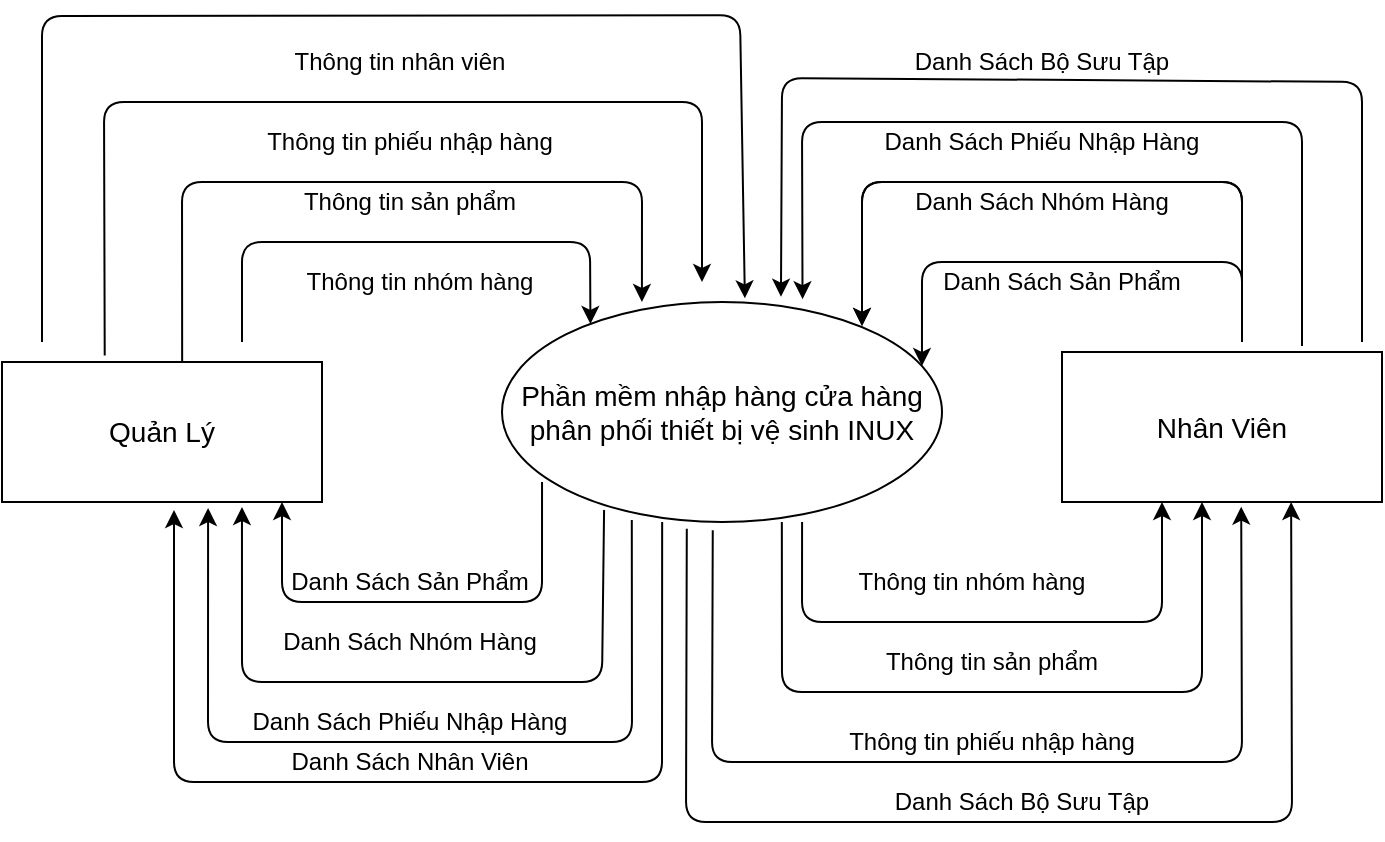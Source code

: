 <mxfile version="13.6.9" type="device"><diagram id="2A6FBW6yBZDBln0oNt5t" name="Page-1"><mxGraphModel dx="1021" dy="542" grid="1" gridSize="10" guides="1" tooltips="1" connect="1" arrows="1" fold="1" page="1" pageScale="1" pageWidth="827" pageHeight="1169" math="0" shadow="0"><root><mxCell id="0"/><mxCell id="1" parent="0"/><mxCell id="mTeRqC5lW75fGUgjefmi-1" value="&lt;font style=&quot;font-size: 14px&quot;&gt;Phần mềm nhập hàng cửa hàng phân phối thiết bị vệ sinh INUX&lt;br&gt;&lt;/font&gt;" style="ellipse;whiteSpace=wrap;html=1;" vertex="1" parent="1"><mxGeometry x="390" y="290" width="220" height="110" as="geometry"/></mxCell><mxCell id="mTeRqC5lW75fGUgjefmi-2" value="&lt;font style=&quot;font-size: 14px&quot;&gt;Quản Lý&lt;/font&gt;" style="rounded=0;whiteSpace=wrap;html=1;" vertex="1" parent="1"><mxGeometry x="140" y="320" width="160" height="70" as="geometry"/></mxCell><mxCell id="mTeRqC5lW75fGUgjefmi-3" value="&lt;font style=&quot;font-size: 14px&quot;&gt;Nhân Viên&lt;/font&gt;" style="rounded=0;whiteSpace=wrap;html=1;" vertex="1" parent="1"><mxGeometry x="670" y="315" width="160" height="75" as="geometry"/></mxCell><mxCell id="mTeRqC5lW75fGUgjefmi-5" value="" style="endArrow=classic;html=1;entryX=0.875;entryY=1;entryDx=0;entryDy=0;entryPerimeter=0;exitX=0.232;exitY=0.945;exitDx=0;exitDy=0;exitPerimeter=0;" edge="1" parent="1" source="mTeRqC5lW75fGUgjefmi-1"><mxGeometry width="50" height="50" relative="1" as="geometry"><mxPoint x="440" y="410" as="sourcePoint"/><mxPoint x="259.98" y="392.52" as="targetPoint"/><Array as="points"><mxPoint x="440" y="480"/><mxPoint x="380" y="480"/><mxPoint x="260" y="480"/></Array></mxGeometry></mxCell><mxCell id="mTeRqC5lW75fGUgjefmi-6" value="" style="endArrow=classic;html=1;entryX=0.875;entryY=1;entryDx=0;entryDy=0;entryPerimeter=0;exitX=0.091;exitY=0.818;exitDx=0;exitDy=0;exitPerimeter=0;" edge="1" parent="1"><mxGeometry width="50" height="50" relative="1" as="geometry"><mxPoint x="410.02" y="379.98" as="sourcePoint"/><mxPoint x="280" y="390" as="targetPoint"/><Array as="points"><mxPoint x="410" y="440"/><mxPoint x="280" y="440"/></Array></mxGeometry></mxCell><mxCell id="mTeRqC5lW75fGUgjefmi-8" value="Danh Sách Sản Phẩm" style="text;html=1;strokeColor=none;fillColor=none;align=center;verticalAlign=middle;whiteSpace=wrap;rounded=0;" vertex="1" parent="1"><mxGeometry x="274" y="420" width="140" height="20" as="geometry"/></mxCell><mxCell id="mTeRqC5lW75fGUgjefmi-11" value="Danh Sách Nhóm Hàng" style="text;html=1;strokeColor=none;fillColor=none;align=center;verticalAlign=middle;whiteSpace=wrap;rounded=0;" vertex="1" parent="1"><mxGeometry x="274" y="450" width="140" height="20" as="geometry"/></mxCell><mxCell id="mTeRqC5lW75fGUgjefmi-13" value="" style="endArrow=classic;html=1;entryX=0.644;entryY=1.043;entryDx=0;entryDy=0;entryPerimeter=0;exitX=0.295;exitY=0.991;exitDx=0;exitDy=0;exitPerimeter=0;" edge="1" parent="1" source="mTeRqC5lW75fGUgjefmi-1" target="mTeRqC5lW75fGUgjefmi-2"><mxGeometry width="50" height="50" relative="1" as="geometry"><mxPoint x="376.02" y="450" as="sourcePoint"/><mxPoint x="246" y="460.02" as="targetPoint"/><Array as="points"><mxPoint x="455" y="510"/><mxPoint x="243" y="510"/></Array></mxGeometry></mxCell><mxCell id="mTeRqC5lW75fGUgjefmi-14" value="Danh Sách Phiếu Nhập Hàng" style="text;html=1;strokeColor=none;fillColor=none;align=center;verticalAlign=middle;whiteSpace=wrap;rounded=0;" vertex="1" parent="1"><mxGeometry x="251" y="490.02" width="186" height="20" as="geometry"/></mxCell><mxCell id="mTeRqC5lW75fGUgjefmi-17" value="" style="endArrow=classic;html=1;exitX=0.364;exitY=1;exitDx=0;exitDy=0;exitPerimeter=0;" edge="1" parent="1" source="mTeRqC5lW75fGUgjefmi-1"><mxGeometry width="50" height="50" relative="1" as="geometry"><mxPoint x="630" y="520" as="sourcePoint"/><mxPoint x="226" y="394" as="targetPoint"/><Array as="points"><mxPoint x="470" y="530"/><mxPoint x="226" y="530.03"/></Array></mxGeometry></mxCell><mxCell id="mTeRqC5lW75fGUgjefmi-18" value="Danh Sách Nhân Viên" style="text;html=1;strokeColor=none;fillColor=none;align=center;verticalAlign=middle;whiteSpace=wrap;rounded=0;" vertex="1" parent="1"><mxGeometry x="274" y="510.02" width="140" height="20" as="geometry"/></mxCell><mxCell id="mTeRqC5lW75fGUgjefmi-25" value="Danh Sách Nhóm Hàng" style="text;html=1;strokeColor=none;fillColor=none;align=center;verticalAlign=middle;whiteSpace=wrap;rounded=0;" vertex="1" parent="1"><mxGeometry x="590" y="230.0" width="140" height="20" as="geometry"/></mxCell><mxCell id="mTeRqC5lW75fGUgjefmi-27" value="Danh Sách Phiếu Nhập Hàng" style="text;html=1;strokeColor=none;fillColor=none;align=center;verticalAlign=middle;whiteSpace=wrap;rounded=0;" vertex="1" parent="1"><mxGeometry x="567" y="200.0" width="186" height="20" as="geometry"/></mxCell><mxCell id="mTeRqC5lW75fGUgjefmi-28" value="" style="endArrow=classic;html=1;entryX=0.683;entryY=-0.013;entryDx=0;entryDy=0;entryPerimeter=0;" edge="1" parent="1" target="mTeRqC5lW75fGUgjefmi-1"><mxGeometry width="50" height="50" relative="1" as="geometry"><mxPoint x="790" y="312" as="sourcePoint"/><mxPoint x="540" y="280" as="targetPoint"/><Array as="points"><mxPoint x="790" y="200"/><mxPoint x="540" y="200"/></Array></mxGeometry></mxCell><mxCell id="mTeRqC5lW75fGUgjefmi-29" value="" style="endArrow=classic;html=1;entryX=0.909;entryY=0.2;entryDx=0;entryDy=0;entryPerimeter=0;" edge="1" parent="1"><mxGeometry width="50" height="50" relative="1" as="geometry"><mxPoint x="760" y="310" as="sourcePoint"/><mxPoint x="570" y="302" as="targetPoint"/><Array as="points"><mxPoint x="760" y="230"/><mxPoint x="660" y="230"/><mxPoint x="570" y="230"/></Array></mxGeometry></mxCell><mxCell id="mTeRqC5lW75fGUgjefmi-31" value="" style="endArrow=classic;html=1;entryX=0.909;entryY=0.2;entryDx=0;entryDy=0;entryPerimeter=0;" edge="1" parent="1"><mxGeometry width="50" height="50" relative="1" as="geometry"><mxPoint x="760" y="310" as="sourcePoint"/><mxPoint x="570" y="302" as="targetPoint"/><Array as="points"><mxPoint x="760" y="230"/><mxPoint x="570" y="230"/></Array></mxGeometry></mxCell><mxCell id="mTeRqC5lW75fGUgjefmi-33" value="Thông tin nhóm hàng" style="text;html=1;strokeColor=none;fillColor=none;align=center;verticalAlign=middle;whiteSpace=wrap;rounded=0;" vertex="1" parent="1"><mxGeometry x="550" y="420" width="150" height="20" as="geometry"/></mxCell><mxCell id="mTeRqC5lW75fGUgjefmi-35" value="Thông tin sản phẩm" style="text;html=1;strokeColor=none;fillColor=none;align=center;verticalAlign=middle;whiteSpace=wrap;rounded=0;" vertex="1" parent="1"><mxGeometry x="560" y="460" width="150" height="20" as="geometry"/></mxCell><mxCell id="mTeRqC5lW75fGUgjefmi-36" value="Thông tin phiếu nhập hàng" style="text;html=1;strokeColor=none;fillColor=none;align=center;verticalAlign=middle;whiteSpace=wrap;rounded=0;" vertex="1" parent="1"><mxGeometry x="560" y="500" width="150" height="20" as="geometry"/></mxCell><mxCell id="mTeRqC5lW75fGUgjefmi-38" value="" style="endArrow=classic;html=1;entryX=0.201;entryY=0.1;entryDx=0;entryDy=0;entryPerimeter=0;" edge="1" parent="1" target="mTeRqC5lW75fGUgjefmi-1"><mxGeometry width="50" height="50" relative="1" as="geometry"><mxPoint x="260" y="310" as="sourcePoint"/><mxPoint x="290" y="230" as="targetPoint"/><Array as="points"><mxPoint x="260" y="260"/><mxPoint x="434" y="260"/></Array></mxGeometry></mxCell><mxCell id="mTeRqC5lW75fGUgjefmi-39" value="" style="endArrow=classic;html=1;entryX=0.318;entryY=0;entryDx=0;entryDy=0;entryPerimeter=0;exitX=0.563;exitY=0;exitDx=0;exitDy=0;exitPerimeter=0;" edge="1" parent="1" source="mTeRqC5lW75fGUgjefmi-2" target="mTeRqC5lW75fGUgjefmi-1"><mxGeometry width="50" height="50" relative="1" as="geometry"><mxPoint x="220" y="310" as="sourcePoint"/><mxPoint x="360" y="190" as="targetPoint"/><Array as="points"><mxPoint x="230" y="230"/><mxPoint x="460" y="230"/></Array></mxGeometry></mxCell><mxCell id="mTeRqC5lW75fGUgjefmi-40" value="" style="endArrow=classic;html=1;exitX=0.321;exitY=-0.047;exitDx=0;exitDy=0;exitPerimeter=0;" edge="1" parent="1" source="mTeRqC5lW75fGUgjefmi-2"><mxGeometry width="50" height="50" relative="1" as="geometry"><mxPoint x="410" y="170" as="sourcePoint"/><mxPoint x="490" y="280" as="targetPoint"/><Array as="points"><mxPoint x="191" y="190"/><mxPoint x="490" y="190"/></Array></mxGeometry></mxCell><mxCell id="mTeRqC5lW75fGUgjefmi-41" value="Thông tin nhóm hàng" style="text;html=1;strokeColor=none;fillColor=none;align=center;verticalAlign=middle;whiteSpace=wrap;rounded=0;" vertex="1" parent="1"><mxGeometry x="274" y="270" width="150" height="20" as="geometry"/></mxCell><mxCell id="mTeRqC5lW75fGUgjefmi-42" value="Thông tin sản phẩm" style="text;html=1;strokeColor=none;fillColor=none;align=center;verticalAlign=middle;whiteSpace=wrap;rounded=0;" vertex="1" parent="1"><mxGeometry x="269" y="230" width="150" height="20" as="geometry"/></mxCell><mxCell id="mTeRqC5lW75fGUgjefmi-43" value="Thông tin phiếu nhập hàng" style="text;html=1;strokeColor=none;fillColor=none;align=center;verticalAlign=middle;whiteSpace=wrap;rounded=0;" vertex="1" parent="1"><mxGeometry x="269" y="200" width="150" height="20" as="geometry"/></mxCell><mxCell id="mTeRqC5lW75fGUgjefmi-44" value="" style="endArrow=classic;html=1;entryX=0.552;entryY=-0.017;entryDx=0;entryDy=0;entryPerimeter=0;" edge="1" parent="1" target="mTeRqC5lW75fGUgjefmi-1"><mxGeometry width="50" height="50" relative="1" as="geometry"><mxPoint x="160" y="310" as="sourcePoint"/><mxPoint x="509" y="236.64" as="targetPoint"/><Array as="points"><mxPoint x="160" y="147"/><mxPoint x="509" y="146.64"/></Array></mxGeometry></mxCell><mxCell id="mTeRqC5lW75fGUgjefmi-45" value="Thông tin nhân viên" style="text;html=1;strokeColor=none;fillColor=none;align=center;verticalAlign=middle;whiteSpace=wrap;rounded=0;" vertex="1" parent="1"><mxGeometry x="264" y="160" width="150" height="20" as="geometry"/></mxCell><mxCell id="mTeRqC5lW75fGUgjefmi-46" value="Danh Sách Sản Phẩm" style="text;html=1;strokeColor=none;fillColor=none;align=center;verticalAlign=middle;whiteSpace=wrap;rounded=0;" vertex="1" parent="1"><mxGeometry x="600" y="270" width="140" height="20" as="geometry"/></mxCell><mxCell id="mTeRqC5lW75fGUgjefmi-47" value="" style="endArrow=classic;html=1;entryX=0.909;entryY=0.2;entryDx=0;entryDy=0;entryPerimeter=0;fontStyle=1" edge="1" parent="1"><mxGeometry width="50" height="50" relative="1" as="geometry"><mxPoint x="760" y="310.0" as="sourcePoint"/><mxPoint x="599.98" y="322" as="targetPoint"/><Array as="points"><mxPoint x="760" y="270"/><mxPoint x="600" y="270"/></Array></mxGeometry></mxCell><mxCell id="mTeRqC5lW75fGUgjefmi-48" value="Danh Sách Bộ Sưu Tập" style="text;html=1;strokeColor=none;fillColor=none;align=center;verticalAlign=middle;whiteSpace=wrap;rounded=0;" vertex="1" parent="1"><mxGeometry x="590" y="160" width="140" height="20" as="geometry"/></mxCell><mxCell id="mTeRqC5lW75fGUgjefmi-49" value="" style="endArrow=classic;html=1;entryX=0.634;entryY=-0.024;entryDx=0;entryDy=0;entryPerimeter=0;fontStyle=1" edge="1" parent="1" target="mTeRqC5lW75fGUgjefmi-1"><mxGeometry width="50" height="50" relative="1" as="geometry"><mxPoint x="820" y="310" as="sourcePoint"/><mxPoint x="530.0" y="230" as="targetPoint"/><Array as="points"><mxPoint x="820" y="180"/><mxPoint x="530.02" y="178"/></Array></mxGeometry></mxCell><mxCell id="mTeRqC5lW75fGUgjefmi-53" value="Danh Sách Bộ Sưu Tập" style="text;html=1;strokeColor=none;fillColor=none;align=center;verticalAlign=middle;whiteSpace=wrap;rounded=0;" vertex="1" parent="1"><mxGeometry x="580" y="530.02" width="140" height="20" as="geometry"/></mxCell><mxCell id="mTeRqC5lW75fGUgjefmi-54" value="" style="endArrow=classic;html=1;exitX=0.682;exitY=1;exitDx=0;exitDy=0;exitPerimeter=0;" edge="1" parent="1" source="mTeRqC5lW75fGUgjefmi-1"><mxGeometry width="50" height="50" relative="1" as="geometry"><mxPoint x="510" y="480" as="sourcePoint"/><mxPoint x="720" y="390" as="targetPoint"/><Array as="points"><mxPoint x="540" y="450"/><mxPoint x="720" y="450"/></Array></mxGeometry></mxCell><mxCell id="mTeRqC5lW75fGUgjefmi-55" value="" style="endArrow=classic;html=1;exitX=0.636;exitY=1;exitDx=0;exitDy=0;exitPerimeter=0;" edge="1" parent="1" source="mTeRqC5lW75fGUgjefmi-1"><mxGeometry width="50" height="50" relative="1" as="geometry"><mxPoint x="530.04" y="435" as="sourcePoint"/><mxPoint x="740" y="390" as="targetPoint"/><Array as="points"><mxPoint x="530" y="485"/><mxPoint x="740" y="485"/></Array></mxGeometry></mxCell><mxCell id="mTeRqC5lW75fGUgjefmi-59" value="" style="endArrow=classic;html=1;entryX=0.56;entryY=1.031;entryDx=0;entryDy=0;entryPerimeter=0;exitX=0.479;exitY=1.037;exitDx=0;exitDy=0;exitPerimeter=0;" edge="1" parent="1"><mxGeometry width="50" height="50" relative="1" as="geometry"><mxPoint x="495.38" y="404.07" as="sourcePoint"/><mxPoint x="759.6" y="392.325" as="targetPoint"/><Array as="points"><mxPoint x="495" y="520"/><mxPoint x="760" y="520"/></Array></mxGeometry></mxCell><mxCell id="mTeRqC5lW75fGUgjefmi-60" value="" style="endArrow=classic;html=1;entryX=0.716;entryY=1;entryDx=0;entryDy=0;entryPerimeter=0;exitX=0.42;exitY=1.031;exitDx=0;exitDy=0;exitPerimeter=0;" edge="1" parent="1" source="mTeRqC5lW75fGUgjefmi-1" target="mTeRqC5lW75fGUgjefmi-3"><mxGeometry width="50" height="50" relative="1" as="geometry"><mxPoint x="520.38" y="434.09" as="sourcePoint"/><mxPoint x="784.6" y="422.345" as="targetPoint"/><Array as="points"><mxPoint x="482" y="550"/><mxPoint x="785" y="550.02"/></Array></mxGeometry></mxCell></root></mxGraphModel></diagram></mxfile>